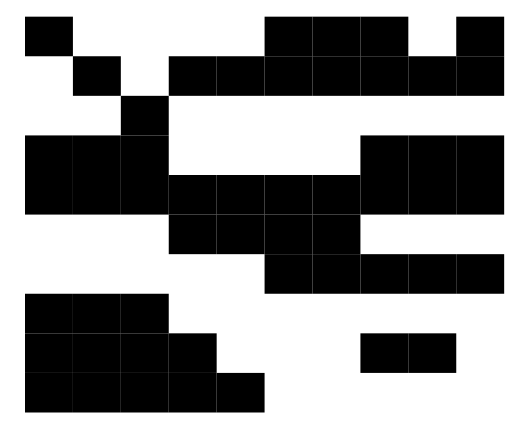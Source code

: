 digraph grafica{

                tbl [

                shape=plaintext

                label=<

                <table border="0" cellborder = "0" cellspacing="0"><tr><td bgcolor="black">    </td><td>    </td><td>    </td><td>    </td><td>    </td><td bgcolor="black">    </td><td bgcolor="black">    </td><td bgcolor="black">    </td><td>    </td><td bgcolor="black">    </td></tr>
<tr><td>    </td><td bgcolor="black">    </td><td>    </td><td bgcolor="black">    </td><td bgcolor="black">    </td><td bgcolor="black">    </td><td bgcolor="black">    </td><td bgcolor="black">    </td><td bgcolor="black">    </td><td bgcolor="black">    </td></tr>
<tr><td>    </td><td>    </td><td bgcolor="black">    </td><td>    </td><td>    </td><td>    </td><td>    </td><td>    </td><td>    </td><td>    </td></tr>
<tr><td bgcolor="black">    </td><td bgcolor="black">    </td><td bgcolor="black">    </td><td>    </td><td>    </td><td>    </td><td>    </td><td bgcolor="black">    </td><td bgcolor="black">    </td><td bgcolor="black">    </td></tr>
<tr><td bgcolor="black">    </td><td bgcolor="black">    </td><td bgcolor="black">    </td><td bgcolor="black">    </td><td bgcolor="black">    </td><td bgcolor="black">    </td><td bgcolor="black">    </td><td bgcolor="black">    </td><td bgcolor="black">    </td><td bgcolor="black">    </td></tr>
<tr><td>    </td><td>    </td><td>    </td><td bgcolor="black">    </td><td bgcolor="black">    </td><td bgcolor="black">    </td><td bgcolor="black">    </td><td>    </td><td>    </td><td>    </td></tr>
<tr><td>    </td><td>    </td><td>    </td><td>    </td><td>    </td><td bgcolor="black">    </td><td bgcolor="black">    </td><td bgcolor="black">    </td><td bgcolor="black">    </td><td bgcolor="black">    </td></tr>
<tr><td bgcolor="black">    </td><td bgcolor="black">    </td><td bgcolor="black">    </td><td>    </td><td>    </td><td>    </td><td>    </td><td>    </td><td>    </td><td>    </td></tr>
<tr><td bgcolor="black">    </td><td bgcolor="black">    </td><td bgcolor="black">    </td><td bgcolor="black">    </td><td>    </td><td>    </td><td>    </td><td bgcolor="black">    </td><td bgcolor="black">    </td><td>    </td></tr>
<tr><td bgcolor="black">    </td><td bgcolor="black">    </td><td bgcolor="black">    </td><td bgcolor="black">    </td><td bgcolor="black">    </td><td>    </td><td>    </td><td>    </td><td>    </td><td>    </td></tr></table>
                    >];
                }